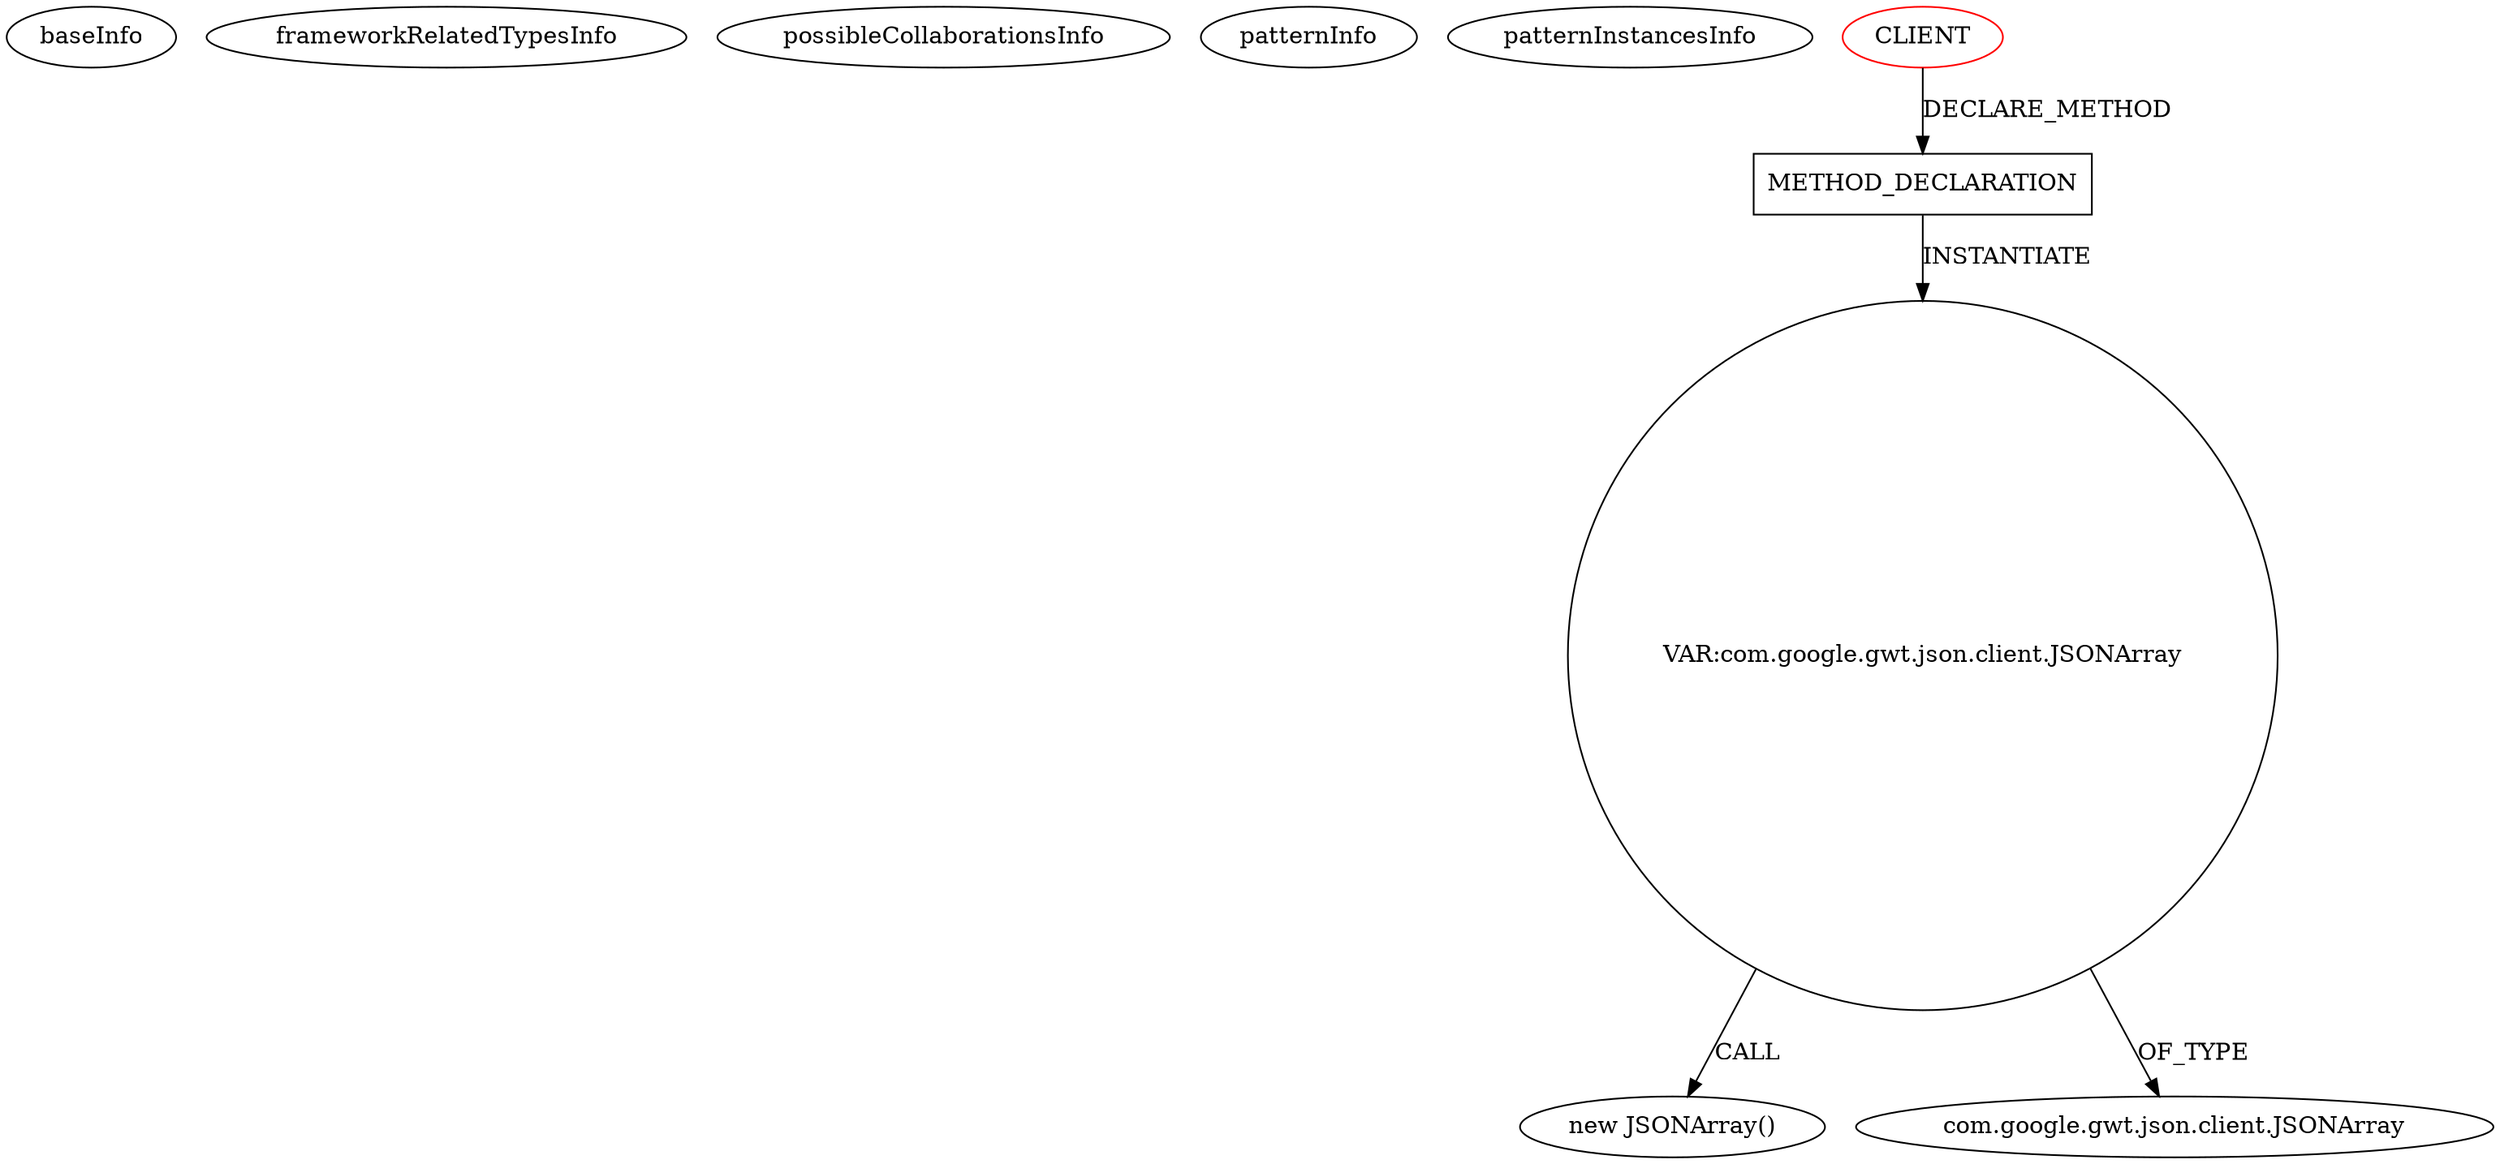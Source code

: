 digraph {
baseInfo[graphId=1648,category="pattern",isAnonymous=false,possibleRelation=false]
frameworkRelatedTypesInfo[]
possibleCollaborationsInfo[]
patternInfo[frequency=2.0,patternRootClient=0]
patternInstancesInfo[0="daonb-obudget~/daonb-obudget/obudget-master/src/client/src/org/obudget/client/BudgetAPICaller.java~BudgetAPICaller~1172",1="neilsh-gwtfb~/neilsh-gwtfb/gwtfb-master/GwtFB/src/com/gwtfb/client/UserInfoViewController.java~UserInfoViewController~4138"]
35[label="new JSONArray()",vertexType="CONSTRUCTOR_CALL",isFrameworkType=false]
36[label="VAR:com.google.gwt.json.client.JSONArray",vertexType="VARIABLE_EXPRESION",isFrameworkType=false,shape=circle]
37[label="com.google.gwt.json.client.JSONArray",vertexType="FRAMEWORK_CLASS_TYPE",isFrameworkType=false]
21[label="METHOD_DECLARATION",vertexType="CLIENT_METHOD_DECLARATION",isFrameworkType=false,shape=box]
0[label="CLIENT",vertexType="ROOT_CLIENT_CLASS_DECLARATION",isFrameworkType=false,color=red]
21->36[label="INSTANTIATE"]
0->21[label="DECLARE_METHOD"]
36->35[label="CALL"]
36->37[label="OF_TYPE"]
}
